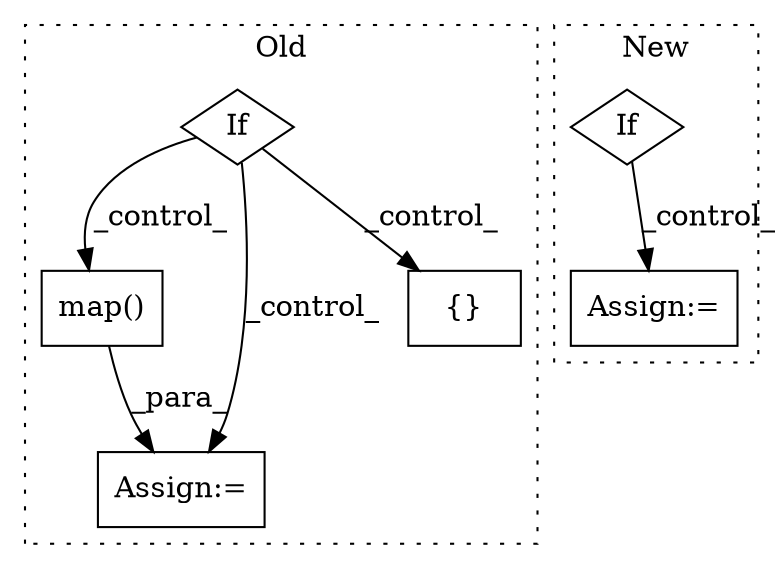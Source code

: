 digraph G {
subgraph cluster0 {
1 [label="map()" a="75" s="29429,29560" l="83,11" shape="box"];
4 [label="Assign:=" a="68" s="29412" l="3" shape="box"];
5 [label="If" a="96" s="28732" l="3" shape="diamond"];
6 [label="{}" a="59" s="28994,29003" l="1,0" shape="box"];
label = "Old";
style="dotted";
}
subgraph cluster1 {
2 [label="If" a="96" s="29946" l="3" shape="diamond"];
3 [label="Assign:=" a="68" s="29998" l="3" shape="box"];
label = "New";
style="dotted";
}
1 -> 4 [label="_para_"];
2 -> 3 [label="_control_"];
5 -> 1 [label="_control_"];
5 -> 4 [label="_control_"];
5 -> 6 [label="_control_"];
}